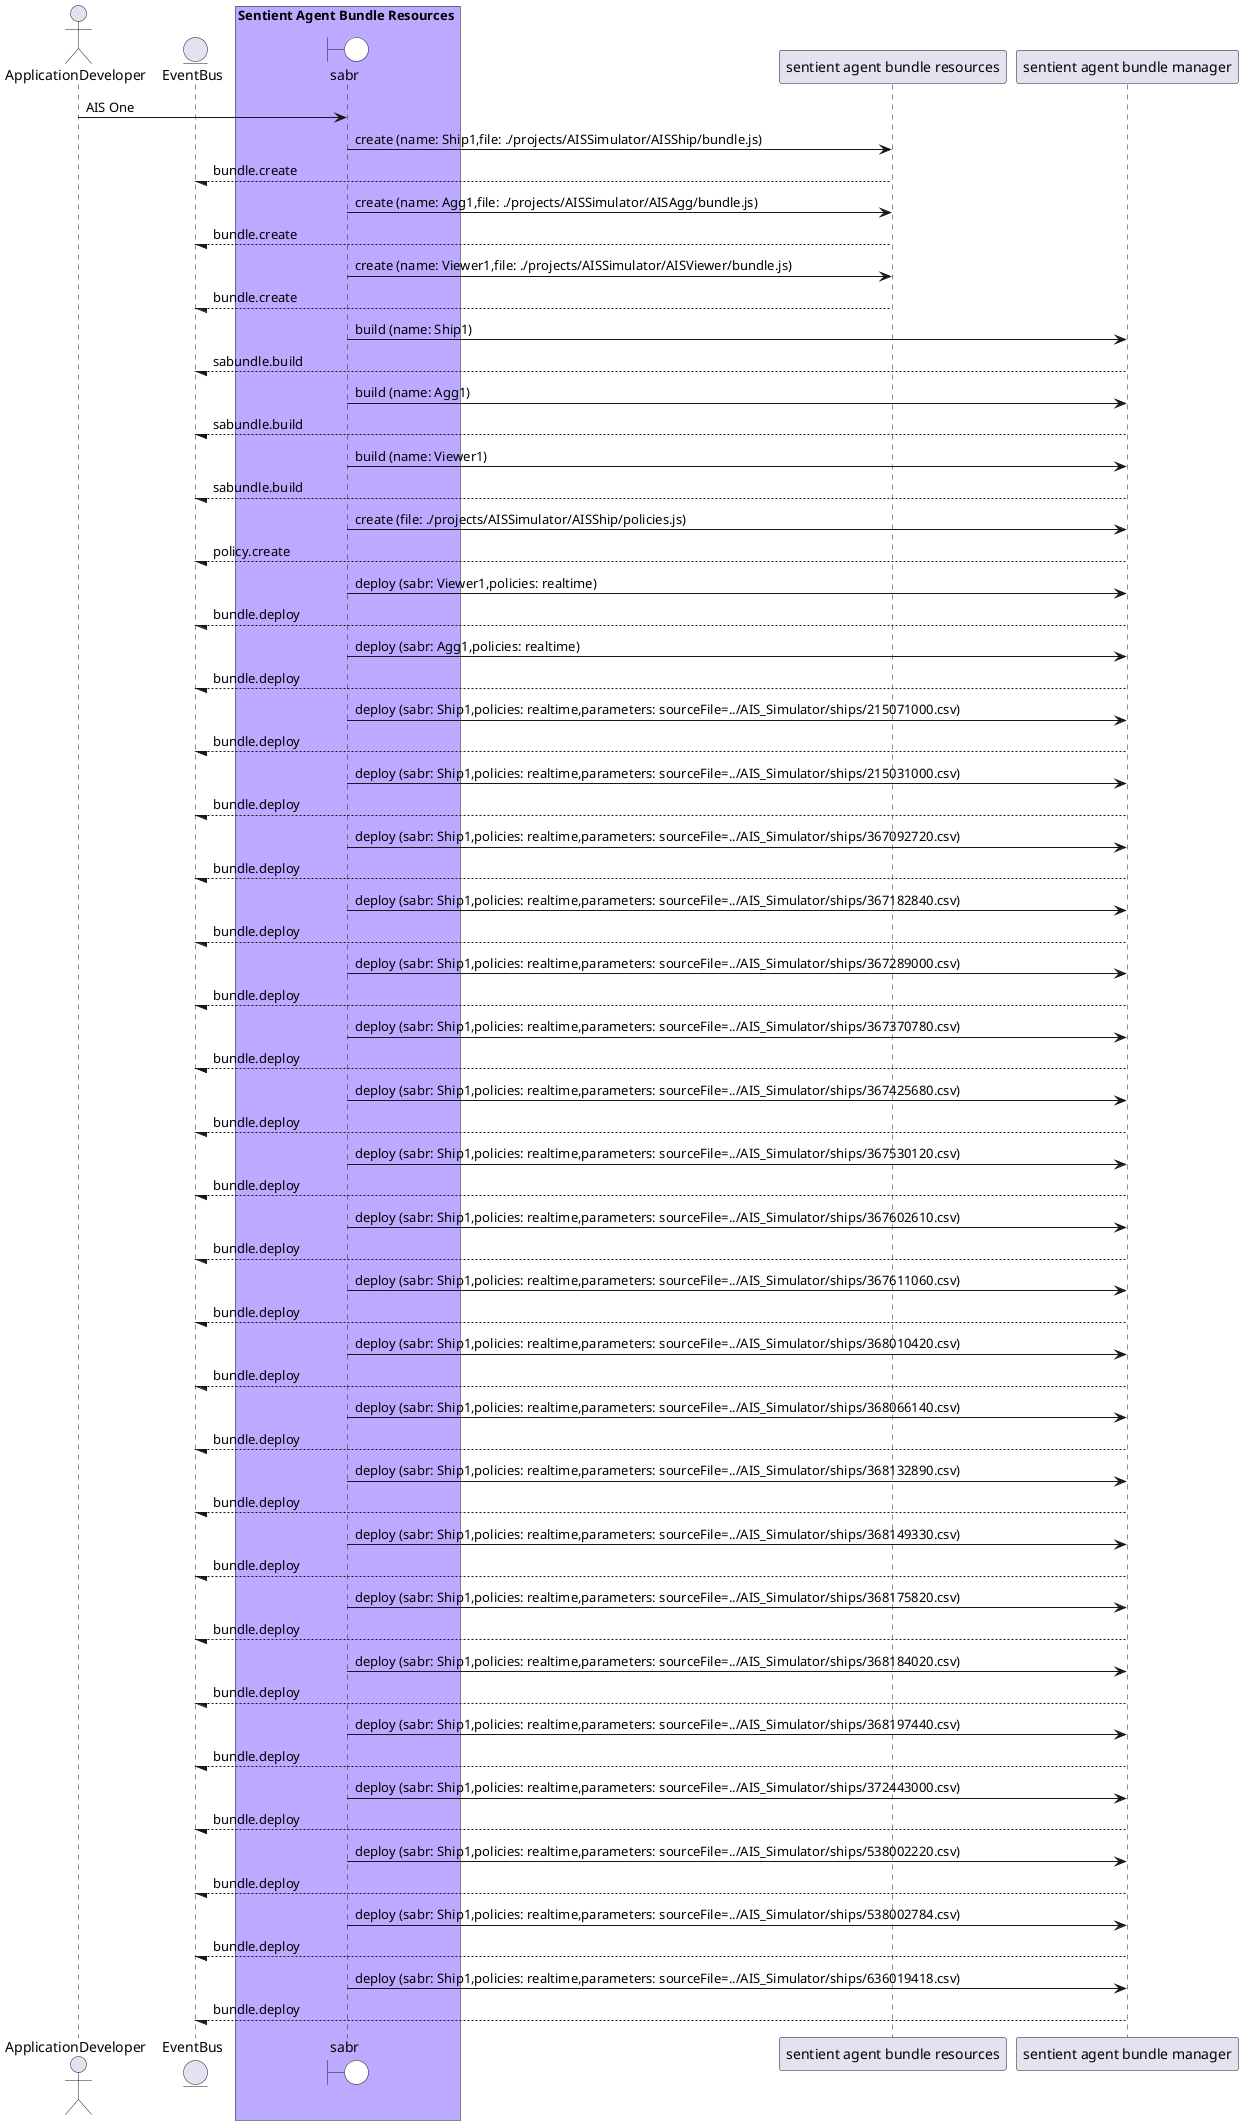 @startuml

actor "ApplicationDeveloper"


entity EventBus

box Sentient Agent Bundle Resources #bbaaff
    boundary sabr #white
end box


box Sentient Agent Bundle Resources #bbaaff
    end box

box Sentient Agent Bundle Manager #ffcc88
    end box


"ApplicationDeveloper" -> sabr: AIS One

    sabr -> "sentient agent bundle resources": create (name: Ship1,file: ./projects/AISSimulator/AISShip/bundle.js)

    "sentient agent bundle resources" --/ EventBus: bundle.create

    sabr -> "sentient agent bundle resources": create (name: Agg1,file: ./projects/AISSimulator/AISAgg/bundle.js)

    "sentient agent bundle resources" --/ EventBus: bundle.create

    sabr -> "sentient agent bundle resources": create (name: Viewer1,file: ./projects/AISSimulator/AISViewer/bundle.js)

    "sentient agent bundle resources" --/ EventBus: bundle.create

    sabr -> "sentient agent bundle manager": build (name: Ship1)

    "sentient agent bundle manager" --/ EventBus: sabundle.build

    sabr -> "sentient agent bundle manager": build (name: Agg1)

    "sentient agent bundle manager" --/ EventBus: sabundle.build

    sabr -> "sentient agent bundle manager": build (name: Viewer1)

    "sentient agent bundle manager" --/ EventBus: sabundle.build

    sabr -> "sentient agent bundle manager": create (file: ./projects/AISSimulator/AISShip/policies.js)

    "sentient agent bundle manager" --/ EventBus: policy.create

    sabr -> "sentient agent bundle manager": deploy (sabr: Viewer1,policies: realtime)

    "sentient agent bundle manager" --/ EventBus: bundle.deploy

    sabr -> "sentient agent bundle manager": deploy (sabr: Agg1,policies: realtime)

    "sentient agent bundle manager" --/ EventBus: bundle.deploy

    sabr -> "sentient agent bundle manager": deploy (sabr: Ship1,policies: realtime,parameters: sourceFile=../AIS_Simulator/ships/215071000.csv)

    "sentient agent bundle manager" --/ EventBus: bundle.deploy

    sabr -> "sentient agent bundle manager": deploy (sabr: Ship1,policies: realtime,parameters: sourceFile=../AIS_Simulator/ships/215031000.csv)

    "sentient agent bundle manager" --/ EventBus: bundle.deploy

    sabr -> "sentient agent bundle manager": deploy (sabr: Ship1,policies: realtime,parameters: sourceFile=../AIS_Simulator/ships/367092720.csv)

    "sentient agent bundle manager" --/ EventBus: bundle.deploy

    sabr -> "sentient agent bundle manager": deploy (sabr: Ship1,policies: realtime,parameters: sourceFile=../AIS_Simulator/ships/367182840.csv)

    "sentient agent bundle manager" --/ EventBus: bundle.deploy

    sabr -> "sentient agent bundle manager": deploy (sabr: Ship1,policies: realtime,parameters: sourceFile=../AIS_Simulator/ships/367289000.csv)

    "sentient agent bundle manager" --/ EventBus: bundle.deploy

    sabr -> "sentient agent bundle manager": deploy (sabr: Ship1,policies: realtime,parameters: sourceFile=../AIS_Simulator/ships/367370780.csv)

    "sentient agent bundle manager" --/ EventBus: bundle.deploy

    sabr -> "sentient agent bundle manager": deploy (sabr: Ship1,policies: realtime,parameters: sourceFile=../AIS_Simulator/ships/367425680.csv)

    "sentient agent bundle manager" --/ EventBus: bundle.deploy

    sabr -> "sentient agent bundle manager": deploy (sabr: Ship1,policies: realtime,parameters: sourceFile=../AIS_Simulator/ships/367530120.csv)

    "sentient agent bundle manager" --/ EventBus: bundle.deploy

    sabr -> "sentient agent bundle manager": deploy (sabr: Ship1,policies: realtime,parameters: sourceFile=../AIS_Simulator/ships/367602610.csv)

    "sentient agent bundle manager" --/ EventBus: bundle.deploy

    sabr -> "sentient agent bundle manager": deploy (sabr: Ship1,policies: realtime,parameters: sourceFile=../AIS_Simulator/ships/367611060.csv)

    "sentient agent bundle manager" --/ EventBus: bundle.deploy

    sabr -> "sentient agent bundle manager": deploy (sabr: Ship1,policies: realtime,parameters: sourceFile=../AIS_Simulator/ships/368010420.csv)

    "sentient agent bundle manager" --/ EventBus: bundle.deploy

    sabr -> "sentient agent bundle manager": deploy (sabr: Ship1,policies: realtime,parameters: sourceFile=../AIS_Simulator/ships/368066140.csv)

    "sentient agent bundle manager" --/ EventBus: bundle.deploy

    sabr -> "sentient agent bundle manager": deploy (sabr: Ship1,policies: realtime,parameters: sourceFile=../AIS_Simulator/ships/368132890.csv)

    "sentient agent bundle manager" --/ EventBus: bundle.deploy

    sabr -> "sentient agent bundle manager": deploy (sabr: Ship1,policies: realtime,parameters: sourceFile=../AIS_Simulator/ships/368149330.csv)

    "sentient agent bundle manager" --/ EventBus: bundle.deploy

    sabr -> "sentient agent bundle manager": deploy (sabr: Ship1,policies: realtime,parameters: sourceFile=../AIS_Simulator/ships/368175820.csv)

    "sentient agent bundle manager" --/ EventBus: bundle.deploy

    sabr -> "sentient agent bundle manager": deploy (sabr: Ship1,policies: realtime,parameters: sourceFile=../AIS_Simulator/ships/368184020.csv)

    "sentient agent bundle manager" --/ EventBus: bundle.deploy

    sabr -> "sentient agent bundle manager": deploy (sabr: Ship1,policies: realtime,parameters: sourceFile=../AIS_Simulator/ships/368197440.csv)

    "sentient agent bundle manager" --/ EventBus: bundle.deploy

    sabr -> "sentient agent bundle manager": deploy (sabr: Ship1,policies: realtime,parameters: sourceFile=../AIS_Simulator/ships/372443000.csv)

    "sentient agent bundle manager" --/ EventBus: bundle.deploy

    sabr -> "sentient agent bundle manager": deploy (sabr: Ship1,policies: realtime,parameters: sourceFile=../AIS_Simulator/ships/538002220.csv)

    "sentient agent bundle manager" --/ EventBus: bundle.deploy

    sabr -> "sentient agent bundle manager": deploy (sabr: Ship1,policies: realtime,parameters: sourceFile=../AIS_Simulator/ships/538002784.csv)

    "sentient agent bundle manager" --/ EventBus: bundle.deploy

    sabr -> "sentient agent bundle manager": deploy (sabr: Ship1,policies: realtime,parameters: sourceFile=../AIS_Simulator/ships/636019418.csv)

    "sentient agent bundle manager" --/ EventBus: bundle.deploy



@enduml
